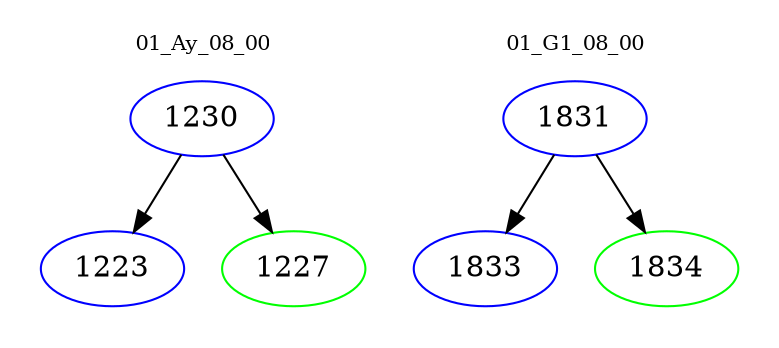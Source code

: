 digraph{
subgraph cluster_0 {
color = white
label = "01_Ay_08_00";
fontsize=10;
T0_1230 [label="1230", color="blue"]
T0_1230 -> T0_1223 [color="black"]
T0_1223 [label="1223", color="blue"]
T0_1230 -> T0_1227 [color="black"]
T0_1227 [label="1227", color="green"]
}
subgraph cluster_1 {
color = white
label = "01_G1_08_00";
fontsize=10;
T1_1831 [label="1831", color="blue"]
T1_1831 -> T1_1833 [color="black"]
T1_1833 [label="1833", color="blue"]
T1_1831 -> T1_1834 [color="black"]
T1_1834 [label="1834", color="green"]
}
}
